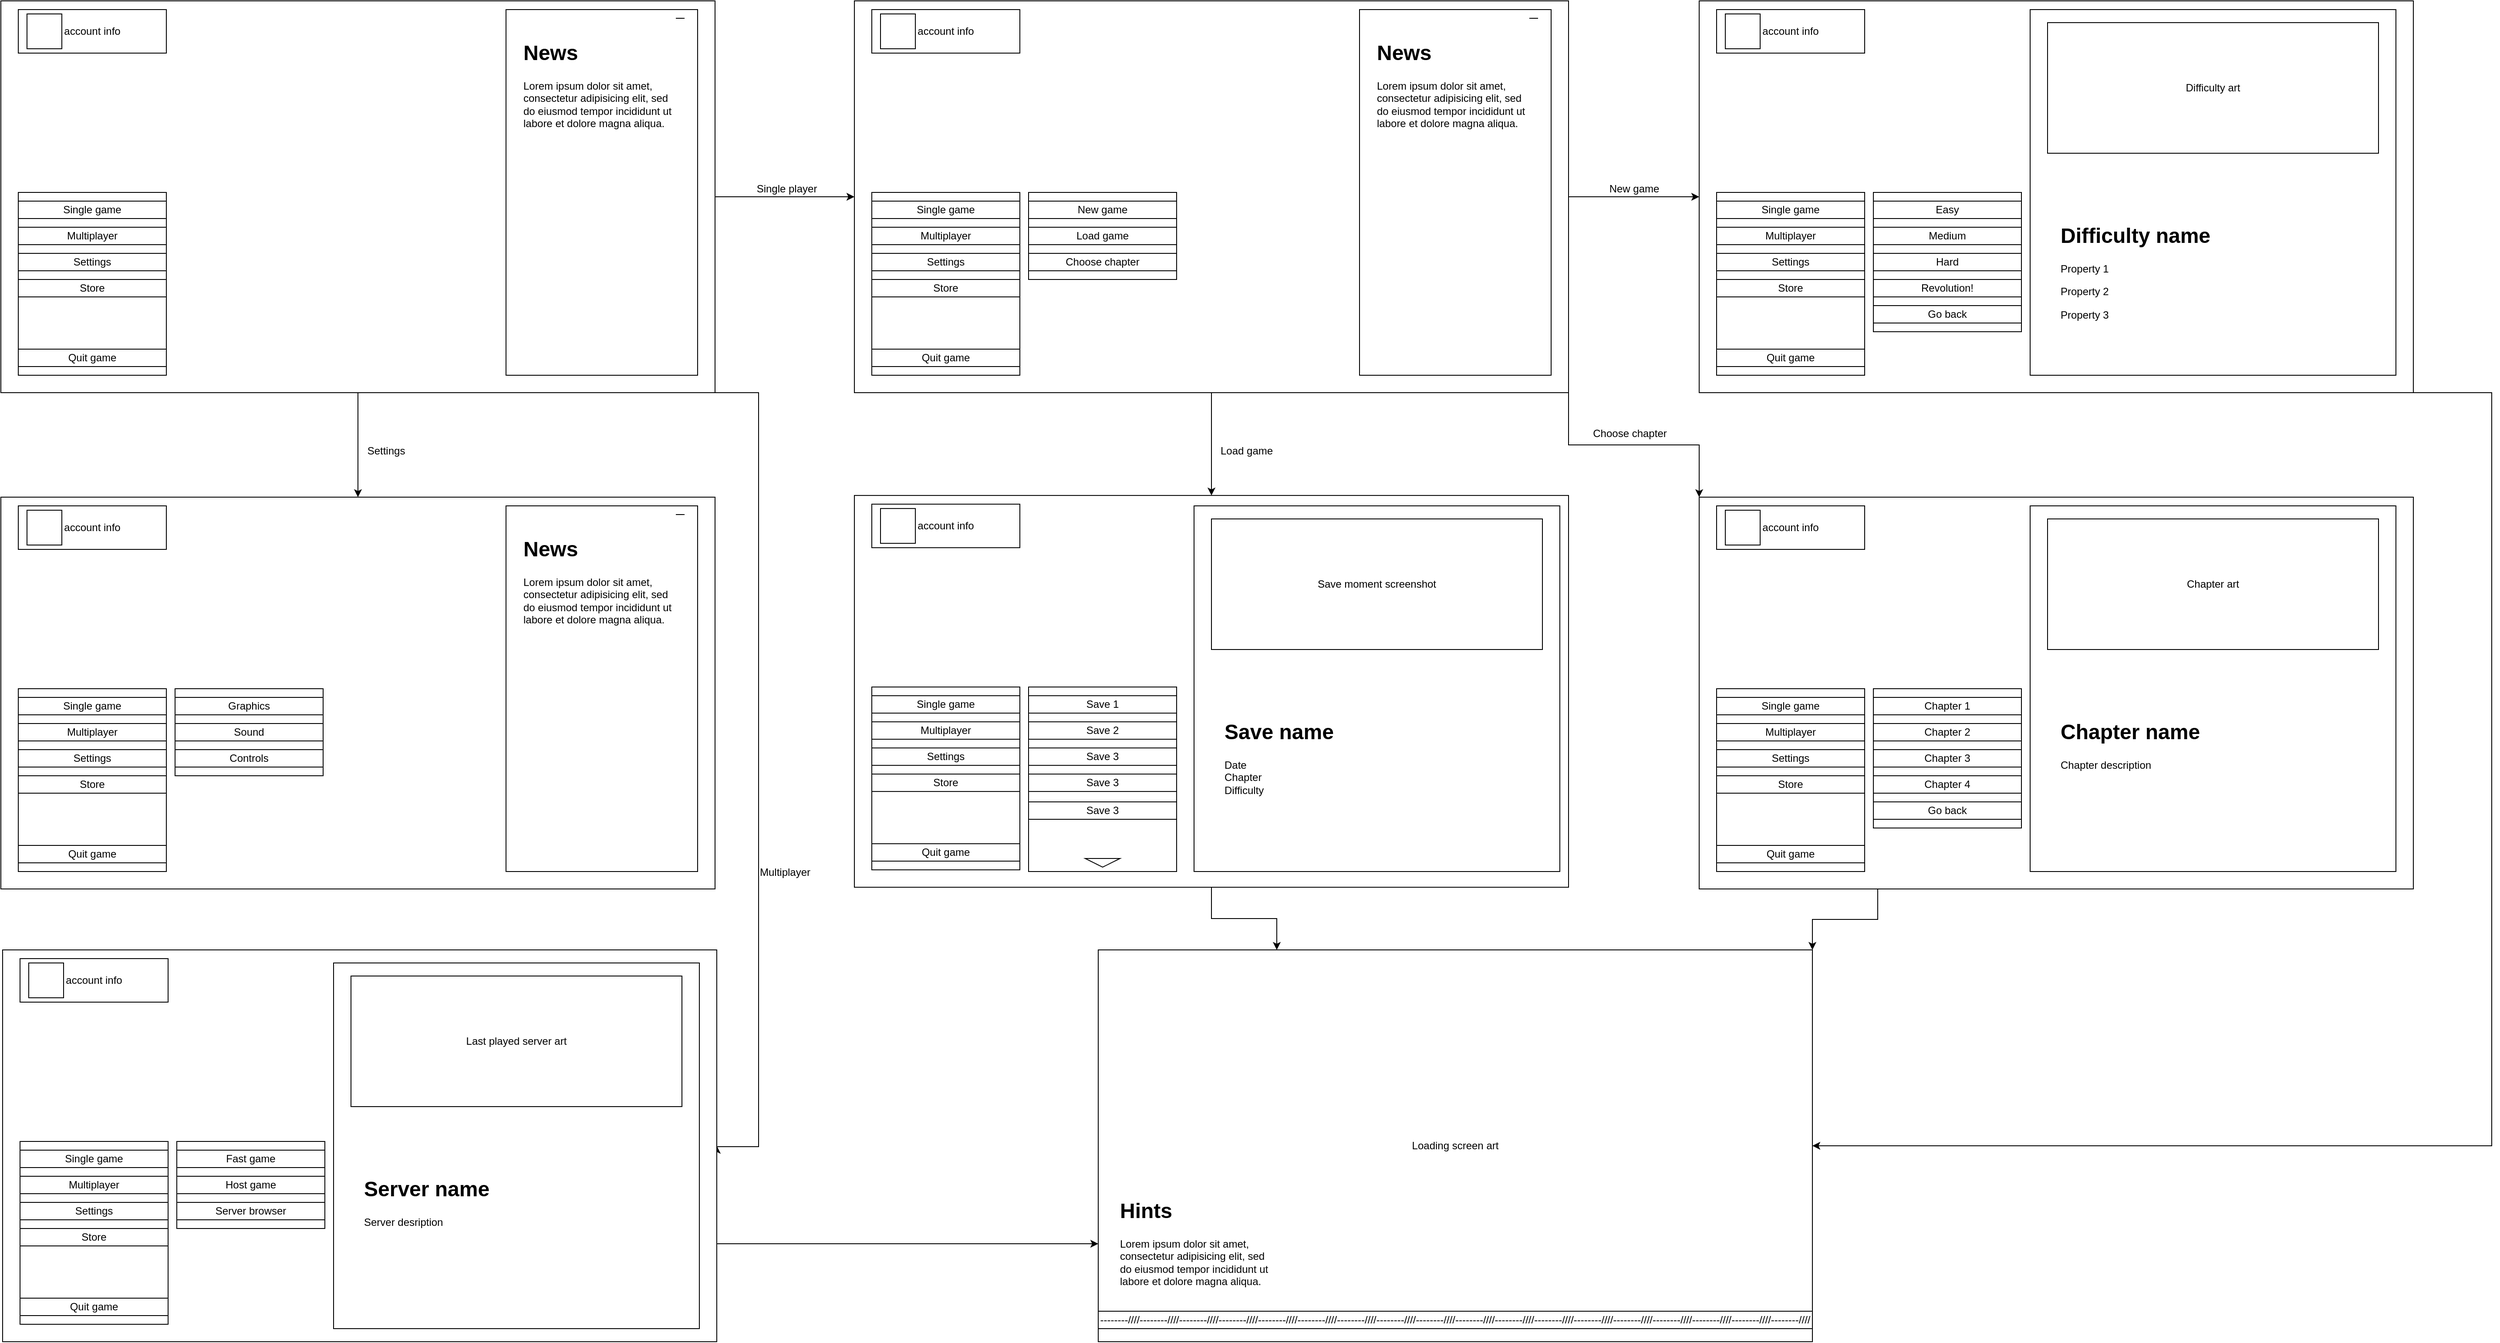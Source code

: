 <mxfile version="12.4.7" type="device"><diagram id="l28bxN9D4rNEkOW9_PTJ" name="Page-1"><mxGraphModel dx="3651" dy="1517" grid="1" gridSize="10" guides="1" tooltips="1" connect="1" arrows="1" fold="1" page="1" pageScale="1" pageWidth="827" pageHeight="1169" math="0" shadow="0"><root><mxCell id="0"/><mxCell id="1" parent="0"/><mxCell id="ACGyHdooNbQafH9P4Kpo-55" style="edgeStyle=orthogonalEdgeStyle;rounded=0;orthogonalLoop=1;jettySize=auto;html=1;exitX=1;exitY=0.5;exitDx=0;exitDy=0;entryX=0;entryY=0.5;entryDx=0;entryDy=0;" edge="1" parent="1" source="ACGyHdooNbQafH9P4Kpo-13" target="ACGyHdooNbQafH9P4Kpo-14"><mxGeometry relative="1" as="geometry"/></mxCell><mxCell id="ACGyHdooNbQafH9P4Kpo-77" style="edgeStyle=orthogonalEdgeStyle;rounded=0;orthogonalLoop=1;jettySize=auto;html=1;exitX=0.5;exitY=1;exitDx=0;exitDy=0;entryX=0.5;entryY=0;entryDx=0;entryDy=0;" edge="1" parent="1" source="ACGyHdooNbQafH9P4Kpo-13" target="ACGyHdooNbQafH9P4Kpo-26"><mxGeometry relative="1" as="geometry"/></mxCell><mxCell id="ACGyHdooNbQafH9P4Kpo-136" style="edgeStyle=orthogonalEdgeStyle;rounded=0;orthogonalLoop=1;jettySize=auto;html=1;exitX=1;exitY=1;exitDx=0;exitDy=0;entryX=1;entryY=0.5;entryDx=0;entryDy=0;" edge="1" parent="1" source="ACGyHdooNbQafH9P4Kpo-13" target="ACGyHdooNbQafH9P4Kpo-38"><mxGeometry relative="1" as="geometry"><Array as="points"><mxPoint x="870" y="450"/><mxPoint x="870" y="1316"/></Array></mxGeometry></mxCell><mxCell id="ACGyHdooNbQafH9P4Kpo-13" value="" style="rounded=0;whiteSpace=wrap;html=1;" vertex="1" parent="1"><mxGeometry width="820" height="450" as="geometry"/></mxCell><mxCell id="ACGyHdooNbQafH9P4Kpo-1" value="account info" style="rounded=0;whiteSpace=wrap;html=1;" vertex="1" parent="1"><mxGeometry x="20" y="10" width="170" height="50" as="geometry"/></mxCell><mxCell id="ACGyHdooNbQafH9P4Kpo-2" value="" style="rounded=0;whiteSpace=wrap;html=1;" vertex="1" parent="1"><mxGeometry x="30" y="15" width="40" height="40" as="geometry"/></mxCell><mxCell id="ACGyHdooNbQafH9P4Kpo-3" value="" style="rounded=0;whiteSpace=wrap;html=1;" vertex="1" parent="1"><mxGeometry x="20" y="220" width="170" height="210" as="geometry"/></mxCell><mxCell id="ACGyHdooNbQafH9P4Kpo-4" value="Single game" style="rounded=0;whiteSpace=wrap;html=1;" vertex="1" parent="1"><mxGeometry x="20" y="230" width="170" height="20" as="geometry"/></mxCell><mxCell id="ACGyHdooNbQafH9P4Kpo-5" value="Multiplayer" style="rounded=0;whiteSpace=wrap;html=1;" vertex="1" parent="1"><mxGeometry x="20" y="260" width="170" height="20" as="geometry"/></mxCell><mxCell id="ACGyHdooNbQafH9P4Kpo-6" value="Settings" style="rounded=0;whiteSpace=wrap;html=1;" vertex="1" parent="1"><mxGeometry x="20" y="290" width="170" height="20" as="geometry"/></mxCell><mxCell id="ACGyHdooNbQafH9P4Kpo-7" value="Store" style="rounded=0;whiteSpace=wrap;html=1;" vertex="1" parent="1"><mxGeometry x="20" y="320" width="170" height="20" as="geometry"/></mxCell><mxCell id="ACGyHdooNbQafH9P4Kpo-8" value="Quit game" style="rounded=0;whiteSpace=wrap;html=1;" vertex="1" parent="1"><mxGeometry x="20" y="400" width="170" height="20" as="geometry"/></mxCell><mxCell id="ACGyHdooNbQafH9P4Kpo-9" value="" style="rounded=0;whiteSpace=wrap;html=1;" vertex="1" parent="1"><mxGeometry x="580" y="10" width="220" height="420" as="geometry"/></mxCell><mxCell id="ACGyHdooNbQafH9P4Kpo-10" value="&lt;h1&gt;News&lt;/h1&gt;&lt;p&gt;Lorem ipsum dolor sit amet, consectetur adipisicing elit, sed do eiusmod tempor incididunt ut labore et dolore magna aliqua.&lt;/p&gt;" style="text;html=1;strokeColor=none;fillColor=none;spacing=5;spacingTop=-20;whiteSpace=wrap;overflow=hidden;rounded=0;" vertex="1" parent="1"><mxGeometry x="595" y="40" width="190" height="120" as="geometry"/></mxCell><mxCell id="ACGyHdooNbQafH9P4Kpo-12" value="" style="endArrow=none;html=1;" edge="1" parent="1"><mxGeometry width="50" height="50" relative="1" as="geometry"><mxPoint x="775" y="20" as="sourcePoint"/><mxPoint x="785" y="20" as="targetPoint"/></mxGeometry></mxCell><mxCell id="ACGyHdooNbQafH9P4Kpo-75" style="edgeStyle=orthogonalEdgeStyle;rounded=0;orthogonalLoop=1;jettySize=auto;html=1;exitX=1;exitY=0.5;exitDx=0;exitDy=0;entryX=0;entryY=0.5;entryDx=0;entryDy=0;" edge="1" parent="1" source="ACGyHdooNbQafH9P4Kpo-14" target="ACGyHdooNbQafH9P4Kpo-57"><mxGeometry relative="1" as="geometry"/></mxCell><mxCell id="ACGyHdooNbQafH9P4Kpo-109" style="edgeStyle=orthogonalEdgeStyle;rounded=0;orthogonalLoop=1;jettySize=auto;html=1;exitX=0.5;exitY=1;exitDx=0;exitDy=0;entryX=0.5;entryY=0;entryDx=0;entryDy=0;" edge="1" parent="1" source="ACGyHdooNbQafH9P4Kpo-14" target="ACGyHdooNbQafH9P4Kpo-93"><mxGeometry relative="1" as="geometry"/></mxCell><mxCell id="ACGyHdooNbQafH9P4Kpo-134" style="edgeStyle=orthogonalEdgeStyle;rounded=0;orthogonalLoop=1;jettySize=auto;html=1;exitX=1;exitY=1;exitDx=0;exitDy=0;entryX=0;entryY=0;entryDx=0;entryDy=0;" edge="1" parent="1" source="ACGyHdooNbQafH9P4Kpo-14" target="ACGyHdooNbQafH9P4Kpo-116"><mxGeometry relative="1" as="geometry"/></mxCell><mxCell id="ACGyHdooNbQafH9P4Kpo-14" value="" style="rounded=0;whiteSpace=wrap;html=1;" vertex="1" parent="1"><mxGeometry x="980" width="820" height="450" as="geometry"/></mxCell><mxCell id="ACGyHdooNbQafH9P4Kpo-15" value="account info" style="rounded=0;whiteSpace=wrap;html=1;" vertex="1" parent="1"><mxGeometry x="1000" y="10" width="170" height="50" as="geometry"/></mxCell><mxCell id="ACGyHdooNbQafH9P4Kpo-16" value="" style="rounded=0;whiteSpace=wrap;html=1;" vertex="1" parent="1"><mxGeometry x="1010" y="15" width="40" height="40" as="geometry"/></mxCell><mxCell id="ACGyHdooNbQafH9P4Kpo-17" value="" style="rounded=0;whiteSpace=wrap;html=1;" vertex="1" parent="1"><mxGeometry x="1000" y="220" width="170" height="210" as="geometry"/></mxCell><mxCell id="ACGyHdooNbQafH9P4Kpo-18" value="Single game" style="rounded=0;whiteSpace=wrap;html=1;" vertex="1" parent="1"><mxGeometry x="1000" y="230" width="170" height="20" as="geometry"/></mxCell><mxCell id="ACGyHdooNbQafH9P4Kpo-19" value="Multiplayer" style="rounded=0;whiteSpace=wrap;html=1;" vertex="1" parent="1"><mxGeometry x="1000" y="260" width="170" height="20" as="geometry"/></mxCell><mxCell id="ACGyHdooNbQafH9P4Kpo-20" value="Settings" style="rounded=0;whiteSpace=wrap;html=1;" vertex="1" parent="1"><mxGeometry x="1000" y="290" width="170" height="20" as="geometry"/></mxCell><mxCell id="ACGyHdooNbQafH9P4Kpo-21" value="Store" style="rounded=0;whiteSpace=wrap;html=1;" vertex="1" parent="1"><mxGeometry x="1000" y="320" width="170" height="20" as="geometry"/></mxCell><mxCell id="ACGyHdooNbQafH9P4Kpo-22" value="Quit game" style="rounded=0;whiteSpace=wrap;html=1;" vertex="1" parent="1"><mxGeometry x="1000" y="400" width="170" height="20" as="geometry"/></mxCell><mxCell id="ACGyHdooNbQafH9P4Kpo-23" value="" style="rounded=0;whiteSpace=wrap;html=1;" vertex="1" parent="1"><mxGeometry x="1560" y="10" width="220" height="420" as="geometry"/></mxCell><mxCell id="ACGyHdooNbQafH9P4Kpo-24" value="&lt;h1&gt;News&lt;/h1&gt;&lt;p&gt;Lorem ipsum dolor sit amet, consectetur adipisicing elit, sed do eiusmod tempor incididunt ut labore et dolore magna aliqua.&lt;/p&gt;" style="text;html=1;strokeColor=none;fillColor=none;spacing=5;spacingTop=-20;whiteSpace=wrap;overflow=hidden;rounded=0;" vertex="1" parent="1"><mxGeometry x="1575" y="40" width="190" height="120" as="geometry"/></mxCell><mxCell id="ACGyHdooNbQafH9P4Kpo-25" value="" style="endArrow=none;html=1;" edge="1" parent="1"><mxGeometry width="50" height="50" relative="1" as="geometry"><mxPoint x="1755" y="20" as="sourcePoint"/><mxPoint x="1765" y="20" as="targetPoint"/></mxGeometry></mxCell><mxCell id="ACGyHdooNbQafH9P4Kpo-26" value="" style="rounded=0;whiteSpace=wrap;html=1;" vertex="1" parent="1"><mxGeometry y="570" width="820" height="450" as="geometry"/></mxCell><mxCell id="ACGyHdooNbQafH9P4Kpo-27" value="account info" style="rounded=0;whiteSpace=wrap;html=1;" vertex="1" parent="1"><mxGeometry x="20" y="580" width="170" height="50" as="geometry"/></mxCell><mxCell id="ACGyHdooNbQafH9P4Kpo-28" value="" style="rounded=0;whiteSpace=wrap;html=1;" vertex="1" parent="1"><mxGeometry x="30" y="585" width="40" height="40" as="geometry"/></mxCell><mxCell id="ACGyHdooNbQafH9P4Kpo-29" value="" style="rounded=0;whiteSpace=wrap;html=1;" vertex="1" parent="1"><mxGeometry x="20" y="790" width="170" height="210" as="geometry"/></mxCell><mxCell id="ACGyHdooNbQafH9P4Kpo-30" value="Single game" style="rounded=0;whiteSpace=wrap;html=1;" vertex="1" parent="1"><mxGeometry x="20" y="800" width="170" height="20" as="geometry"/></mxCell><mxCell id="ACGyHdooNbQafH9P4Kpo-31" value="Multiplayer" style="rounded=0;whiteSpace=wrap;html=1;" vertex="1" parent="1"><mxGeometry x="20" y="830" width="170" height="20" as="geometry"/></mxCell><mxCell id="ACGyHdooNbQafH9P4Kpo-32" value="Settings" style="rounded=0;whiteSpace=wrap;html=1;" vertex="1" parent="1"><mxGeometry x="20" y="860" width="170" height="20" as="geometry"/></mxCell><mxCell id="ACGyHdooNbQafH9P4Kpo-33" value="Store" style="rounded=0;whiteSpace=wrap;html=1;" vertex="1" parent="1"><mxGeometry x="20" y="890" width="170" height="20" as="geometry"/></mxCell><mxCell id="ACGyHdooNbQafH9P4Kpo-34" value="Quit game" style="rounded=0;whiteSpace=wrap;html=1;" vertex="1" parent="1"><mxGeometry x="20" y="970" width="170" height="20" as="geometry"/></mxCell><mxCell id="ACGyHdooNbQafH9P4Kpo-35" value="" style="rounded=0;whiteSpace=wrap;html=1;" vertex="1" parent="1"><mxGeometry x="580" y="580" width="220" height="420" as="geometry"/></mxCell><mxCell id="ACGyHdooNbQafH9P4Kpo-36" value="&lt;h1&gt;News&lt;/h1&gt;&lt;p&gt;Lorem ipsum dolor sit amet, consectetur adipisicing elit, sed do eiusmod tempor incididunt ut labore et dolore magna aliqua.&lt;/p&gt;" style="text;html=1;strokeColor=none;fillColor=none;spacing=5;spacingTop=-20;whiteSpace=wrap;overflow=hidden;rounded=0;" vertex="1" parent="1"><mxGeometry x="595" y="610" width="190" height="120" as="geometry"/></mxCell><mxCell id="ACGyHdooNbQafH9P4Kpo-37" value="" style="endArrow=none;html=1;" edge="1" parent="1"><mxGeometry width="50" height="50" relative="1" as="geometry"><mxPoint x="775" y="590" as="sourcePoint"/><mxPoint x="785" y="590" as="targetPoint"/></mxGeometry></mxCell><mxCell id="ACGyHdooNbQafH9P4Kpo-141" style="edgeStyle=orthogonalEdgeStyle;rounded=0;orthogonalLoop=1;jettySize=auto;html=1;exitX=1;exitY=0.75;exitDx=0;exitDy=0;entryX=0;entryY=0.75;entryDx=0;entryDy=0;" edge="1" parent="1" source="ACGyHdooNbQafH9P4Kpo-38" target="ACGyHdooNbQafH9P4Kpo-138"><mxGeometry relative="1" as="geometry"/></mxCell><mxCell id="ACGyHdooNbQafH9P4Kpo-38" value="" style="rounded=0;whiteSpace=wrap;html=1;" vertex="1" parent="1"><mxGeometry x="2" y="1090" width="820" height="450" as="geometry"/></mxCell><mxCell id="ACGyHdooNbQafH9P4Kpo-39" value="account info" style="rounded=0;whiteSpace=wrap;html=1;" vertex="1" parent="1"><mxGeometry x="22" y="1100" width="170" height="50" as="geometry"/></mxCell><mxCell id="ACGyHdooNbQafH9P4Kpo-40" value="" style="rounded=0;whiteSpace=wrap;html=1;" vertex="1" parent="1"><mxGeometry x="32" y="1105" width="40" height="40" as="geometry"/></mxCell><mxCell id="ACGyHdooNbQafH9P4Kpo-41" value="" style="rounded=0;whiteSpace=wrap;html=1;" vertex="1" parent="1"><mxGeometry x="22" y="1310" width="170" height="210" as="geometry"/></mxCell><mxCell id="ACGyHdooNbQafH9P4Kpo-42" value="Single game" style="rounded=0;whiteSpace=wrap;html=1;" vertex="1" parent="1"><mxGeometry x="22" y="1320" width="170" height="20" as="geometry"/></mxCell><mxCell id="ACGyHdooNbQafH9P4Kpo-43" value="Multiplayer" style="rounded=0;whiteSpace=wrap;html=1;" vertex="1" parent="1"><mxGeometry x="22" y="1350" width="170" height="20" as="geometry"/></mxCell><mxCell id="ACGyHdooNbQafH9P4Kpo-44" value="Settings" style="rounded=0;whiteSpace=wrap;html=1;" vertex="1" parent="1"><mxGeometry x="22" y="1380" width="170" height="20" as="geometry"/></mxCell><mxCell id="ACGyHdooNbQafH9P4Kpo-45" value="Store" style="rounded=0;whiteSpace=wrap;html=1;" vertex="1" parent="1"><mxGeometry x="22" y="1410" width="170" height="20" as="geometry"/></mxCell><mxCell id="ACGyHdooNbQafH9P4Kpo-46" value="Quit game" style="rounded=0;whiteSpace=wrap;html=1;" vertex="1" parent="1"><mxGeometry x="22" y="1490" width="170" height="20" as="geometry"/></mxCell><mxCell id="ACGyHdooNbQafH9P4Kpo-50" value="" style="rounded=0;whiteSpace=wrap;html=1;" vertex="1" parent="1"><mxGeometry x="1180" y="220" width="170" height="100" as="geometry"/></mxCell><mxCell id="ACGyHdooNbQafH9P4Kpo-51" value="New game" style="rounded=0;whiteSpace=wrap;html=1;" vertex="1" parent="1"><mxGeometry x="1180" y="230" width="170" height="20" as="geometry"/></mxCell><mxCell id="ACGyHdooNbQafH9P4Kpo-52" value="Load game" style="rounded=0;whiteSpace=wrap;html=1;" vertex="1" parent="1"><mxGeometry x="1180" y="260" width="170" height="20" as="geometry"/></mxCell><mxCell id="ACGyHdooNbQafH9P4Kpo-53" value="Choose chapter" style="rounded=0;whiteSpace=wrap;html=1;" vertex="1" parent="1"><mxGeometry x="1180" y="290" width="170" height="20" as="geometry"/></mxCell><mxCell id="ACGyHdooNbQafH9P4Kpo-56" value="Single player" style="text;html=1;align=center;verticalAlign=middle;resizable=0;points=[];autosize=1;" vertex="1" parent="1"><mxGeometry x="857" y="206" width="90" height="20" as="geometry"/></mxCell><mxCell id="ACGyHdooNbQafH9P4Kpo-145" style="edgeStyle=orthogonalEdgeStyle;rounded=0;orthogonalLoop=1;jettySize=auto;html=1;exitX=1;exitY=1;exitDx=0;exitDy=0;entryX=1;entryY=0.5;entryDx=0;entryDy=0;" edge="1" parent="1" source="ACGyHdooNbQafH9P4Kpo-57" target="ACGyHdooNbQafH9P4Kpo-138"><mxGeometry relative="1" as="geometry"><Array as="points"><mxPoint x="2860" y="450"/><mxPoint x="2860" y="1315"/></Array></mxGeometry></mxCell><mxCell id="ACGyHdooNbQafH9P4Kpo-57" value="" style="rounded=0;whiteSpace=wrap;html=1;" vertex="1" parent="1"><mxGeometry x="1950" width="820" height="450" as="geometry"/></mxCell><mxCell id="ACGyHdooNbQafH9P4Kpo-58" value="account info" style="rounded=0;whiteSpace=wrap;html=1;" vertex="1" parent="1"><mxGeometry x="1970" y="10" width="170" height="50" as="geometry"/></mxCell><mxCell id="ACGyHdooNbQafH9P4Kpo-59" value="" style="rounded=0;whiteSpace=wrap;html=1;" vertex="1" parent="1"><mxGeometry x="1980" y="15" width="40" height="40" as="geometry"/></mxCell><mxCell id="ACGyHdooNbQafH9P4Kpo-60" value="" style="rounded=0;whiteSpace=wrap;html=1;" vertex="1" parent="1"><mxGeometry x="1970" y="220" width="170" height="210" as="geometry"/></mxCell><mxCell id="ACGyHdooNbQafH9P4Kpo-61" value="Single game" style="rounded=0;whiteSpace=wrap;html=1;" vertex="1" parent="1"><mxGeometry x="1970" y="230" width="170" height="20" as="geometry"/></mxCell><mxCell id="ACGyHdooNbQafH9P4Kpo-62" value="Multiplayer" style="rounded=0;whiteSpace=wrap;html=1;" vertex="1" parent="1"><mxGeometry x="1970" y="260" width="170" height="20" as="geometry"/></mxCell><mxCell id="ACGyHdooNbQafH9P4Kpo-63" value="Settings" style="rounded=0;whiteSpace=wrap;html=1;" vertex="1" parent="1"><mxGeometry x="1970" y="290" width="170" height="20" as="geometry"/></mxCell><mxCell id="ACGyHdooNbQafH9P4Kpo-64" value="Store" style="rounded=0;whiteSpace=wrap;html=1;" vertex="1" parent="1"><mxGeometry x="1970" y="320" width="170" height="20" as="geometry"/></mxCell><mxCell id="ACGyHdooNbQafH9P4Kpo-65" value="Quit game" style="rounded=0;whiteSpace=wrap;html=1;" vertex="1" parent="1"><mxGeometry x="1970" y="400" width="170" height="20" as="geometry"/></mxCell><mxCell id="ACGyHdooNbQafH9P4Kpo-66" value="" style="rounded=0;whiteSpace=wrap;html=1;" vertex="1" parent="1"><mxGeometry x="2330" y="10" width="420" height="420" as="geometry"/></mxCell><mxCell id="ACGyHdooNbQafH9P4Kpo-67" value="&lt;h1&gt;Difficulty name&lt;/h1&gt;&lt;p&gt;Property 1&lt;/p&gt;&lt;p&gt;Property 2&lt;/p&gt;&lt;p&gt;Property 3&lt;/p&gt;" style="text;html=1;strokeColor=none;fillColor=none;spacing=5;spacingTop=-20;whiteSpace=wrap;overflow=hidden;rounded=0;" vertex="1" parent="1"><mxGeometry x="2360" y="250" width="190" height="120" as="geometry"/></mxCell><mxCell id="ACGyHdooNbQafH9P4Kpo-69" value="" style="rounded=0;whiteSpace=wrap;html=1;" vertex="1" parent="1"><mxGeometry x="2150" y="220" width="170" height="160" as="geometry"/></mxCell><mxCell id="ACGyHdooNbQafH9P4Kpo-70" value="Easy" style="rounded=0;whiteSpace=wrap;html=1;" vertex="1" parent="1"><mxGeometry x="2150" y="230" width="170" height="20" as="geometry"/></mxCell><mxCell id="ACGyHdooNbQafH9P4Kpo-71" value="Medium" style="rounded=0;whiteSpace=wrap;html=1;" vertex="1" parent="1"><mxGeometry x="2150" y="260" width="170" height="20" as="geometry"/></mxCell><mxCell id="ACGyHdooNbQafH9P4Kpo-72" value="Hard" style="rounded=0;whiteSpace=wrap;html=1;" vertex="1" parent="1"><mxGeometry x="2150" y="290" width="170" height="20" as="geometry"/></mxCell><mxCell id="ACGyHdooNbQafH9P4Kpo-73" value="Revolution!" style="rounded=0;whiteSpace=wrap;html=1;" vertex="1" parent="1"><mxGeometry x="2150" y="320" width="170" height="20" as="geometry"/></mxCell><mxCell id="ACGyHdooNbQafH9P4Kpo-74" value="Go back" style="rounded=0;whiteSpace=wrap;html=1;" vertex="1" parent="1"><mxGeometry x="2150" y="350" width="170" height="20" as="geometry"/></mxCell><mxCell id="ACGyHdooNbQafH9P4Kpo-76" value="New game" style="text;html=1;align=center;verticalAlign=middle;resizable=0;points=[];autosize=1;" vertex="1" parent="1"><mxGeometry x="1840" y="206" width="70" height="20" as="geometry"/></mxCell><mxCell id="ACGyHdooNbQafH9P4Kpo-78" value="Settings" style="text;html=1;align=center;verticalAlign=middle;resizable=0;points=[];autosize=1;" vertex="1" parent="1"><mxGeometry x="412" y="507" width="60" height="20" as="geometry"/></mxCell><mxCell id="ACGyHdooNbQafH9P4Kpo-79" value="" style="rounded=0;whiteSpace=wrap;html=1;" vertex="1" parent="1"><mxGeometry x="200" y="790" width="170" height="100" as="geometry"/></mxCell><mxCell id="ACGyHdooNbQafH9P4Kpo-80" value="Graphics" style="rounded=0;whiteSpace=wrap;html=1;" vertex="1" parent="1"><mxGeometry x="200" y="800" width="170" height="20" as="geometry"/></mxCell><mxCell id="ACGyHdooNbQafH9P4Kpo-81" value="Sound" style="rounded=0;whiteSpace=wrap;html=1;" vertex="1" parent="1"><mxGeometry x="200" y="830" width="170" height="20" as="geometry"/></mxCell><mxCell id="ACGyHdooNbQafH9P4Kpo-82" value="Controls" style="rounded=0;whiteSpace=wrap;html=1;" vertex="1" parent="1"><mxGeometry x="200" y="860" width="170" height="20" as="geometry"/></mxCell><mxCell id="ACGyHdooNbQafH9P4Kpo-84" value="Load game" style="text;html=1;align=center;verticalAlign=middle;resizable=0;points=[];autosize=1;" vertex="1" parent="1"><mxGeometry x="1390" y="507" width="80" height="20" as="geometry"/></mxCell><mxCell id="ACGyHdooNbQafH9P4Kpo-85" value="Difficulty art" style="rounded=0;whiteSpace=wrap;html=1;" vertex="1" parent="1"><mxGeometry x="2350" y="25" width="380" height="150" as="geometry"/></mxCell><mxCell id="ACGyHdooNbQafH9P4Kpo-86" value="" style="rounded=0;whiteSpace=wrap;html=1;" vertex="1" parent="1"><mxGeometry x="382" y="1105" width="420" height="420" as="geometry"/></mxCell><mxCell id="ACGyHdooNbQafH9P4Kpo-87" value="&lt;h1&gt;Server name&lt;/h1&gt;&lt;p&gt;Server desription&lt;/p&gt;" style="text;html=1;strokeColor=none;fillColor=none;spacing=5;spacingTop=-20;whiteSpace=wrap;overflow=hidden;rounded=0;" vertex="1" parent="1"><mxGeometry x="412" y="1345" width="190" height="120" as="geometry"/></mxCell><mxCell id="ACGyHdooNbQafH9P4Kpo-88" value="Last played server art" style="rounded=0;whiteSpace=wrap;html=1;" vertex="1" parent="1"><mxGeometry x="402" y="1120" width="380" height="150" as="geometry"/></mxCell><mxCell id="ACGyHdooNbQafH9P4Kpo-89" value="" style="rounded=0;whiteSpace=wrap;html=1;" vertex="1" parent="1"><mxGeometry x="202" y="1310" width="170" height="100" as="geometry"/></mxCell><mxCell id="ACGyHdooNbQafH9P4Kpo-90" value="Fast game" style="rounded=0;whiteSpace=wrap;html=1;" vertex="1" parent="1"><mxGeometry x="202" y="1320" width="170" height="20" as="geometry"/></mxCell><mxCell id="ACGyHdooNbQafH9P4Kpo-91" value="Host game" style="rounded=0;whiteSpace=wrap;html=1;" vertex="1" parent="1"><mxGeometry x="202" y="1350" width="170" height="20" as="geometry"/></mxCell><mxCell id="ACGyHdooNbQafH9P4Kpo-92" value="Server browser" style="rounded=0;whiteSpace=wrap;html=1;" vertex="1" parent="1"><mxGeometry x="202" y="1380" width="170" height="20" as="geometry"/></mxCell><mxCell id="ACGyHdooNbQafH9P4Kpo-142" style="edgeStyle=orthogonalEdgeStyle;rounded=0;orthogonalLoop=1;jettySize=auto;html=1;exitX=0.5;exitY=1;exitDx=0;exitDy=0;entryX=0.25;entryY=0;entryDx=0;entryDy=0;" edge="1" parent="1" source="ACGyHdooNbQafH9P4Kpo-93" target="ACGyHdooNbQafH9P4Kpo-138"><mxGeometry relative="1" as="geometry"/></mxCell><mxCell id="ACGyHdooNbQafH9P4Kpo-93" value="" style="rounded=0;whiteSpace=wrap;html=1;" vertex="1" parent="1"><mxGeometry x="980" y="568.06" width="820" height="450" as="geometry"/></mxCell><mxCell id="ACGyHdooNbQafH9P4Kpo-94" value="account info" style="rounded=0;whiteSpace=wrap;html=1;" vertex="1" parent="1"><mxGeometry x="1000" y="578.06" width="170" height="50" as="geometry"/></mxCell><mxCell id="ACGyHdooNbQafH9P4Kpo-95" value="" style="rounded=0;whiteSpace=wrap;html=1;" vertex="1" parent="1"><mxGeometry x="1010" y="583.06" width="40" height="40" as="geometry"/></mxCell><mxCell id="ACGyHdooNbQafH9P4Kpo-96" value="" style="rounded=0;whiteSpace=wrap;html=1;" vertex="1" parent="1"><mxGeometry x="1000" y="788.06" width="170" height="210" as="geometry"/></mxCell><mxCell id="ACGyHdooNbQafH9P4Kpo-97" value="Single game" style="rounded=0;whiteSpace=wrap;html=1;" vertex="1" parent="1"><mxGeometry x="1000" y="798.06" width="170" height="20" as="geometry"/></mxCell><mxCell id="ACGyHdooNbQafH9P4Kpo-98" value="Multiplayer" style="rounded=0;whiteSpace=wrap;html=1;" vertex="1" parent="1"><mxGeometry x="1000" y="828.06" width="170" height="20" as="geometry"/></mxCell><mxCell id="ACGyHdooNbQafH9P4Kpo-99" value="Settings" style="rounded=0;whiteSpace=wrap;html=1;" vertex="1" parent="1"><mxGeometry x="1000" y="858.06" width="170" height="20" as="geometry"/></mxCell><mxCell id="ACGyHdooNbQafH9P4Kpo-100" value="Store" style="rounded=0;whiteSpace=wrap;html=1;" vertex="1" parent="1"><mxGeometry x="1000" y="888.06" width="170" height="20" as="geometry"/></mxCell><mxCell id="ACGyHdooNbQafH9P4Kpo-101" value="Quit game" style="rounded=0;whiteSpace=wrap;html=1;" vertex="1" parent="1"><mxGeometry x="1000" y="968.06" width="170" height="20" as="geometry"/></mxCell><mxCell id="ACGyHdooNbQafH9P4Kpo-105" value="" style="rounded=0;whiteSpace=wrap;html=1;" vertex="1" parent="1"><mxGeometry x="1180" y="788.06" width="170" height="211.94" as="geometry"/></mxCell><mxCell id="ACGyHdooNbQafH9P4Kpo-106" value="Save 1" style="rounded=0;whiteSpace=wrap;html=1;" vertex="1" parent="1"><mxGeometry x="1180" y="798.06" width="170" height="20" as="geometry"/></mxCell><mxCell id="ACGyHdooNbQafH9P4Kpo-107" value="Save 2" style="rounded=0;whiteSpace=wrap;html=1;" vertex="1" parent="1"><mxGeometry x="1180" y="828.06" width="170" height="20" as="geometry"/></mxCell><mxCell id="ACGyHdooNbQafH9P4Kpo-108" value="Save 3" style="rounded=0;whiteSpace=wrap;html=1;" vertex="1" parent="1"><mxGeometry x="1180" y="858.06" width="170" height="20" as="geometry"/></mxCell><mxCell id="ACGyHdooNbQafH9P4Kpo-110" value="" style="triangle;whiteSpace=wrap;html=1;rotation=90;" vertex="1" parent="1"><mxGeometry x="1260" y="970" width="10" height="40" as="geometry"/></mxCell><mxCell id="ACGyHdooNbQafH9P4Kpo-111" value="Save 3" style="rounded=0;whiteSpace=wrap;html=1;" vertex="1" parent="1"><mxGeometry x="1180" y="888.06" width="170" height="20" as="geometry"/></mxCell><mxCell id="ACGyHdooNbQafH9P4Kpo-112" value="Save 3" style="rounded=0;whiteSpace=wrap;html=1;" vertex="1" parent="1"><mxGeometry x="1180" y="920" width="170" height="20" as="geometry"/></mxCell><mxCell id="ACGyHdooNbQafH9P4Kpo-113" value="" style="rounded=0;whiteSpace=wrap;html=1;" vertex="1" parent="1"><mxGeometry x="1370" y="580" width="420" height="420" as="geometry"/></mxCell><mxCell id="ACGyHdooNbQafH9P4Kpo-114" value="&lt;h1&gt;Save name&lt;/h1&gt;&lt;div&gt;Date&lt;/div&gt;&lt;div&gt;Chapter&lt;/div&gt;&lt;div&gt;Difficulty&lt;/div&gt;" style="text;html=1;strokeColor=none;fillColor=none;spacing=5;spacingTop=-20;whiteSpace=wrap;overflow=hidden;rounded=0;" vertex="1" parent="1"><mxGeometry x="1400" y="820" width="190" height="120" as="geometry"/></mxCell><mxCell id="ACGyHdooNbQafH9P4Kpo-115" value="Save moment screenshot" style="rounded=0;whiteSpace=wrap;html=1;" vertex="1" parent="1"><mxGeometry x="1390" y="595" width="380" height="150" as="geometry"/></mxCell><mxCell id="ACGyHdooNbQafH9P4Kpo-144" style="edgeStyle=orthogonalEdgeStyle;rounded=0;orthogonalLoop=1;jettySize=auto;html=1;exitX=0.25;exitY=1;exitDx=0;exitDy=0;entryX=1;entryY=0;entryDx=0;entryDy=0;" edge="1" parent="1" source="ACGyHdooNbQafH9P4Kpo-116" target="ACGyHdooNbQafH9P4Kpo-138"><mxGeometry relative="1" as="geometry"/></mxCell><mxCell id="ACGyHdooNbQafH9P4Kpo-116" value="" style="rounded=0;whiteSpace=wrap;html=1;" vertex="1" parent="1"><mxGeometry x="1950" y="570" width="820" height="450" as="geometry"/></mxCell><mxCell id="ACGyHdooNbQafH9P4Kpo-117" value="account info" style="rounded=0;whiteSpace=wrap;html=1;" vertex="1" parent="1"><mxGeometry x="1970" y="580" width="170" height="50" as="geometry"/></mxCell><mxCell id="ACGyHdooNbQafH9P4Kpo-118" value="" style="rounded=0;whiteSpace=wrap;html=1;" vertex="1" parent="1"><mxGeometry x="1980" y="585" width="40" height="40" as="geometry"/></mxCell><mxCell id="ACGyHdooNbQafH9P4Kpo-119" value="" style="rounded=0;whiteSpace=wrap;html=1;" vertex="1" parent="1"><mxGeometry x="1970" y="790" width="170" height="210" as="geometry"/></mxCell><mxCell id="ACGyHdooNbQafH9P4Kpo-120" value="Single game" style="rounded=0;whiteSpace=wrap;html=1;" vertex="1" parent="1"><mxGeometry x="1970" y="800" width="170" height="20" as="geometry"/></mxCell><mxCell id="ACGyHdooNbQafH9P4Kpo-121" value="Multiplayer" style="rounded=0;whiteSpace=wrap;html=1;" vertex="1" parent="1"><mxGeometry x="1970" y="830" width="170" height="20" as="geometry"/></mxCell><mxCell id="ACGyHdooNbQafH9P4Kpo-122" value="Settings" style="rounded=0;whiteSpace=wrap;html=1;" vertex="1" parent="1"><mxGeometry x="1970" y="860" width="170" height="20" as="geometry"/></mxCell><mxCell id="ACGyHdooNbQafH9P4Kpo-123" value="Store" style="rounded=0;whiteSpace=wrap;html=1;" vertex="1" parent="1"><mxGeometry x="1970" y="890" width="170" height="20" as="geometry"/></mxCell><mxCell id="ACGyHdooNbQafH9P4Kpo-124" value="Quit game" style="rounded=0;whiteSpace=wrap;html=1;" vertex="1" parent="1"><mxGeometry x="1970" y="970" width="170" height="20" as="geometry"/></mxCell><mxCell id="ACGyHdooNbQafH9P4Kpo-125" value="" style="rounded=0;whiteSpace=wrap;html=1;" vertex="1" parent="1"><mxGeometry x="2330" y="580" width="420" height="420" as="geometry"/></mxCell><mxCell id="ACGyHdooNbQafH9P4Kpo-126" value="&lt;h1&gt;Chapter name&lt;/h1&gt;&lt;p&gt;Chapter description&lt;/p&gt;" style="text;html=1;strokeColor=none;fillColor=none;spacing=5;spacingTop=-20;whiteSpace=wrap;overflow=hidden;rounded=0;" vertex="1" parent="1"><mxGeometry x="2360" y="820" width="190" height="120" as="geometry"/></mxCell><mxCell id="ACGyHdooNbQafH9P4Kpo-127" value="" style="rounded=0;whiteSpace=wrap;html=1;" vertex="1" parent="1"><mxGeometry x="2150" y="790" width="170" height="160" as="geometry"/></mxCell><mxCell id="ACGyHdooNbQafH9P4Kpo-128" value="Chapter 1" style="rounded=0;whiteSpace=wrap;html=1;" vertex="1" parent="1"><mxGeometry x="2150" y="800" width="170" height="20" as="geometry"/></mxCell><mxCell id="ACGyHdooNbQafH9P4Kpo-129" value="Chapter 2" style="rounded=0;whiteSpace=wrap;html=1;" vertex="1" parent="1"><mxGeometry x="2150" y="830" width="170" height="20" as="geometry"/></mxCell><mxCell id="ACGyHdooNbQafH9P4Kpo-130" value="Chapter 3" style="rounded=0;whiteSpace=wrap;html=1;" vertex="1" parent="1"><mxGeometry x="2150" y="860" width="170" height="20" as="geometry"/></mxCell><mxCell id="ACGyHdooNbQafH9P4Kpo-131" value="Chapter 4" style="rounded=0;whiteSpace=wrap;html=1;" vertex="1" parent="1"><mxGeometry x="2150" y="890" width="170" height="20" as="geometry"/></mxCell><mxCell id="ACGyHdooNbQafH9P4Kpo-132" value="Go back" style="rounded=0;whiteSpace=wrap;html=1;" vertex="1" parent="1"><mxGeometry x="2150" y="920" width="170" height="20" as="geometry"/></mxCell><mxCell id="ACGyHdooNbQafH9P4Kpo-133" value="Chapter art" style="rounded=0;whiteSpace=wrap;html=1;" vertex="1" parent="1"><mxGeometry x="2350" y="595" width="380" height="150" as="geometry"/></mxCell><mxCell id="ACGyHdooNbQafH9P4Kpo-135" value="Choose chapter" style="text;html=1;align=center;verticalAlign=middle;resizable=0;points=[];autosize=1;" vertex="1" parent="1"><mxGeometry x="1820" y="487" width="100" height="20" as="geometry"/></mxCell><mxCell id="ACGyHdooNbQafH9P4Kpo-137" value="Multiplayer" style="text;html=1;align=center;verticalAlign=middle;resizable=0;points=[];autosize=1;" vertex="1" parent="1"><mxGeometry x="865" y="991" width="70" height="20" as="geometry"/></mxCell><mxCell id="ACGyHdooNbQafH9P4Kpo-138" value="Loading screen art" style="rounded=0;whiteSpace=wrap;html=1;" vertex="1" parent="1"><mxGeometry x="1260" y="1090" width="820" height="450" as="geometry"/></mxCell><mxCell id="ACGyHdooNbQafH9P4Kpo-139" value="--------////--------////--------////--------////--------////--------////--------////--------////--------////--------////--------////--------////--------////--------////--------////--------////--------////--------////" style="rounded=0;whiteSpace=wrap;html=1;" vertex="1" parent="1"><mxGeometry x="1260" y="1505" width="820" height="20" as="geometry"/></mxCell><mxCell id="ACGyHdooNbQafH9P4Kpo-140" value="&lt;h1&gt;Hints&lt;/h1&gt;&lt;p&gt;Lorem ipsum dolor sit amet, consectetur adipisicing elit, sed do eiusmod tempor incididunt ut labore et dolore magna aliqua.&lt;/p&gt;" style="text;html=1;strokeColor=none;fillColor=none;spacing=5;spacingTop=-20;whiteSpace=wrap;overflow=hidden;rounded=0;" vertex="1" parent="1"><mxGeometry x="1280" y="1370" width="190" height="120" as="geometry"/></mxCell></root></mxGraphModel></diagram></mxfile>
